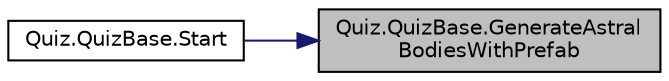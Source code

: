 digraph "Quiz.QuizBase.GenerateAstralBodiesWithPrefab"
{
 // INTERACTIVE_SVG=YES
 // LATEX_PDF_SIZE
  edge [fontname="Helvetica",fontsize="10",labelfontname="Helvetica",labelfontsize="10"];
  node [fontname="Helvetica",fontsize="10",shape=record];
  rankdir="RL";
  Node1 [label="Quiz.QuizBase.GenerateAstral\lBodiesWithPrefab",height=0.2,width=0.4,color="black", fillcolor="grey75", style="filled", fontcolor="black",tooltip=" "];
  Node1 -> Node2 [dir="back",color="midnightblue",fontsize="10",style="solid",fontname="Helvetica"];
  Node2 [label="Quiz.QuizBase.Start",height=0.2,width=0.4,color="black", fillcolor="white", style="filled",URL="$class_quiz_1_1_quiz_base.html#a62bd75950b67b8daa323ace19bc8cc7c",tooltip="是否加载完成"];
}
